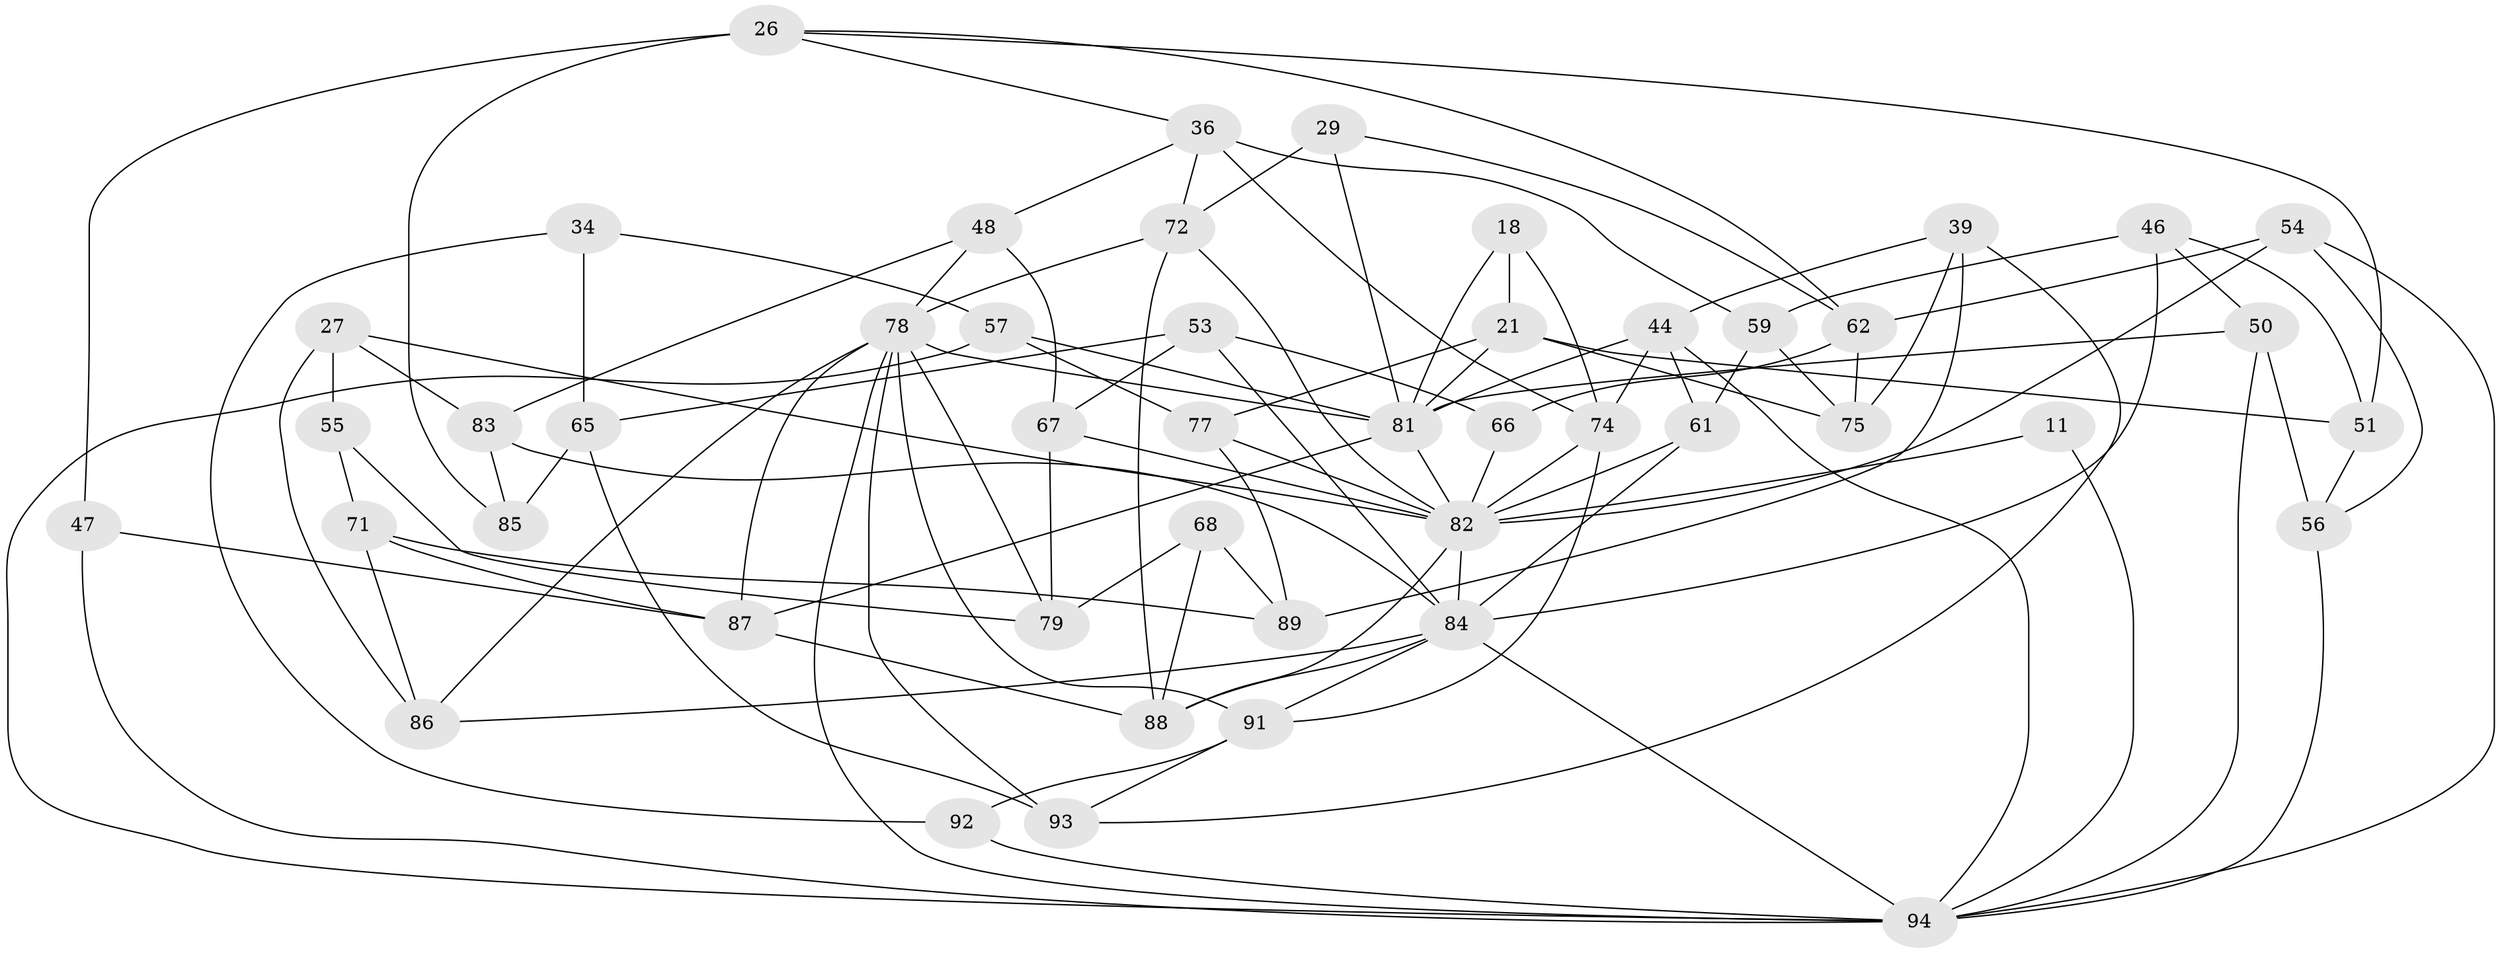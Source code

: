 // original degree distribution, {4: 1.0}
// Generated by graph-tools (version 1.1) at 2025/57/03/09/25 04:57:47]
// undirected, 47 vertices, 108 edges
graph export_dot {
graph [start="1"]
  node [color=gray90,style=filled];
  11;
  18;
  21 [super="+15"];
  26 [super="+14"];
  27 [super="+7"];
  29;
  34;
  36 [super="+19"];
  39;
  44 [super="+38"];
  46;
  47;
  48;
  50 [super="+9"];
  51;
  53;
  54;
  55;
  56 [super="+8"];
  57;
  59;
  61 [super="+49"];
  62 [super="+60"];
  65 [super="+30"];
  66;
  67;
  68;
  71;
  72 [super="+37"];
  74 [super="+63"];
  75;
  77;
  78 [super="+52+69"];
  79;
  81 [super="+1+5+80+64"];
  82 [super="+12+41+43+32+31"];
  83;
  84 [super="+6+10+73+76"];
  85;
  86 [super="+22"];
  87 [super="+42"];
  88 [super="+45"];
  89;
  91 [super="+70"];
  92;
  93 [super="+58"];
  94 [super="+25+40+90"];
  11 -- 82 [weight=3];
  11 -- 94;
  18 -- 21 [weight=2];
  18 -- 81;
  18 -- 74;
  21 -- 75;
  21 -- 51;
  21 -- 77;
  21 -- 81;
  26 -- 51;
  26 -- 85 [weight=2];
  26 -- 62;
  26 -- 47;
  26 -- 36;
  27 -- 83;
  27 -- 55 [weight=2];
  27 -- 86 [weight=2];
  27 -- 82;
  29 -- 72;
  29 -- 81 [weight=2];
  29 -- 62;
  34 -- 65 [weight=2];
  34 -- 57;
  34 -- 92;
  36 -- 48;
  36 -- 74 [weight=2];
  36 -- 59;
  36 -- 72;
  39 -- 75;
  39 -- 44;
  39 -- 89;
  39 -- 93;
  44 -- 61;
  44 -- 81 [weight=4];
  44 -- 74;
  44 -- 94;
  46 -- 59;
  46 -- 84;
  46 -- 51;
  46 -- 50;
  47 -- 87 [weight=2];
  47 -- 94;
  48 -- 83;
  48 -- 67;
  48 -- 78;
  50 -- 56 [weight=2];
  50 -- 81 [weight=2];
  50 -- 94;
  51 -- 56;
  53 -- 66;
  53 -- 65;
  53 -- 67;
  53 -- 84;
  54 -- 56;
  54 -- 62;
  54 -- 82;
  54 -- 94;
  55 -- 79;
  55 -- 71;
  56 -- 94 [weight=2];
  57 -- 81;
  57 -- 77;
  57 -- 94;
  59 -- 75;
  59 -- 61;
  61 -- 82 [weight=3];
  61 -- 84;
  62 -- 75;
  62 -- 66 [weight=2];
  65 -- 93 [weight=2];
  65 -- 85;
  66 -- 82;
  67 -- 79;
  67 -- 82;
  68 -- 88 [weight=2];
  68 -- 89;
  68 -- 79;
  71 -- 89;
  71 -- 86;
  71 -- 87;
  72 -- 88;
  72 -- 78 [weight=2];
  72 -- 82;
  74 -- 91;
  74 -- 82;
  77 -- 89;
  77 -- 82;
  78 -- 91;
  78 -- 81 [weight=4];
  78 -- 79;
  78 -- 86;
  78 -- 87;
  78 -- 93 [weight=2];
  78 -- 94;
  81 -- 82 [weight=4];
  81 -- 87;
  82 -- 88;
  82 -- 84 [weight=2];
  83 -- 85;
  83 -- 84;
  84 -- 88;
  84 -- 86 [weight=2];
  84 -- 91;
  84 -- 94 [weight=2];
  87 -- 88;
  91 -- 93;
  91 -- 92 [weight=2];
  92 -- 94;
}
